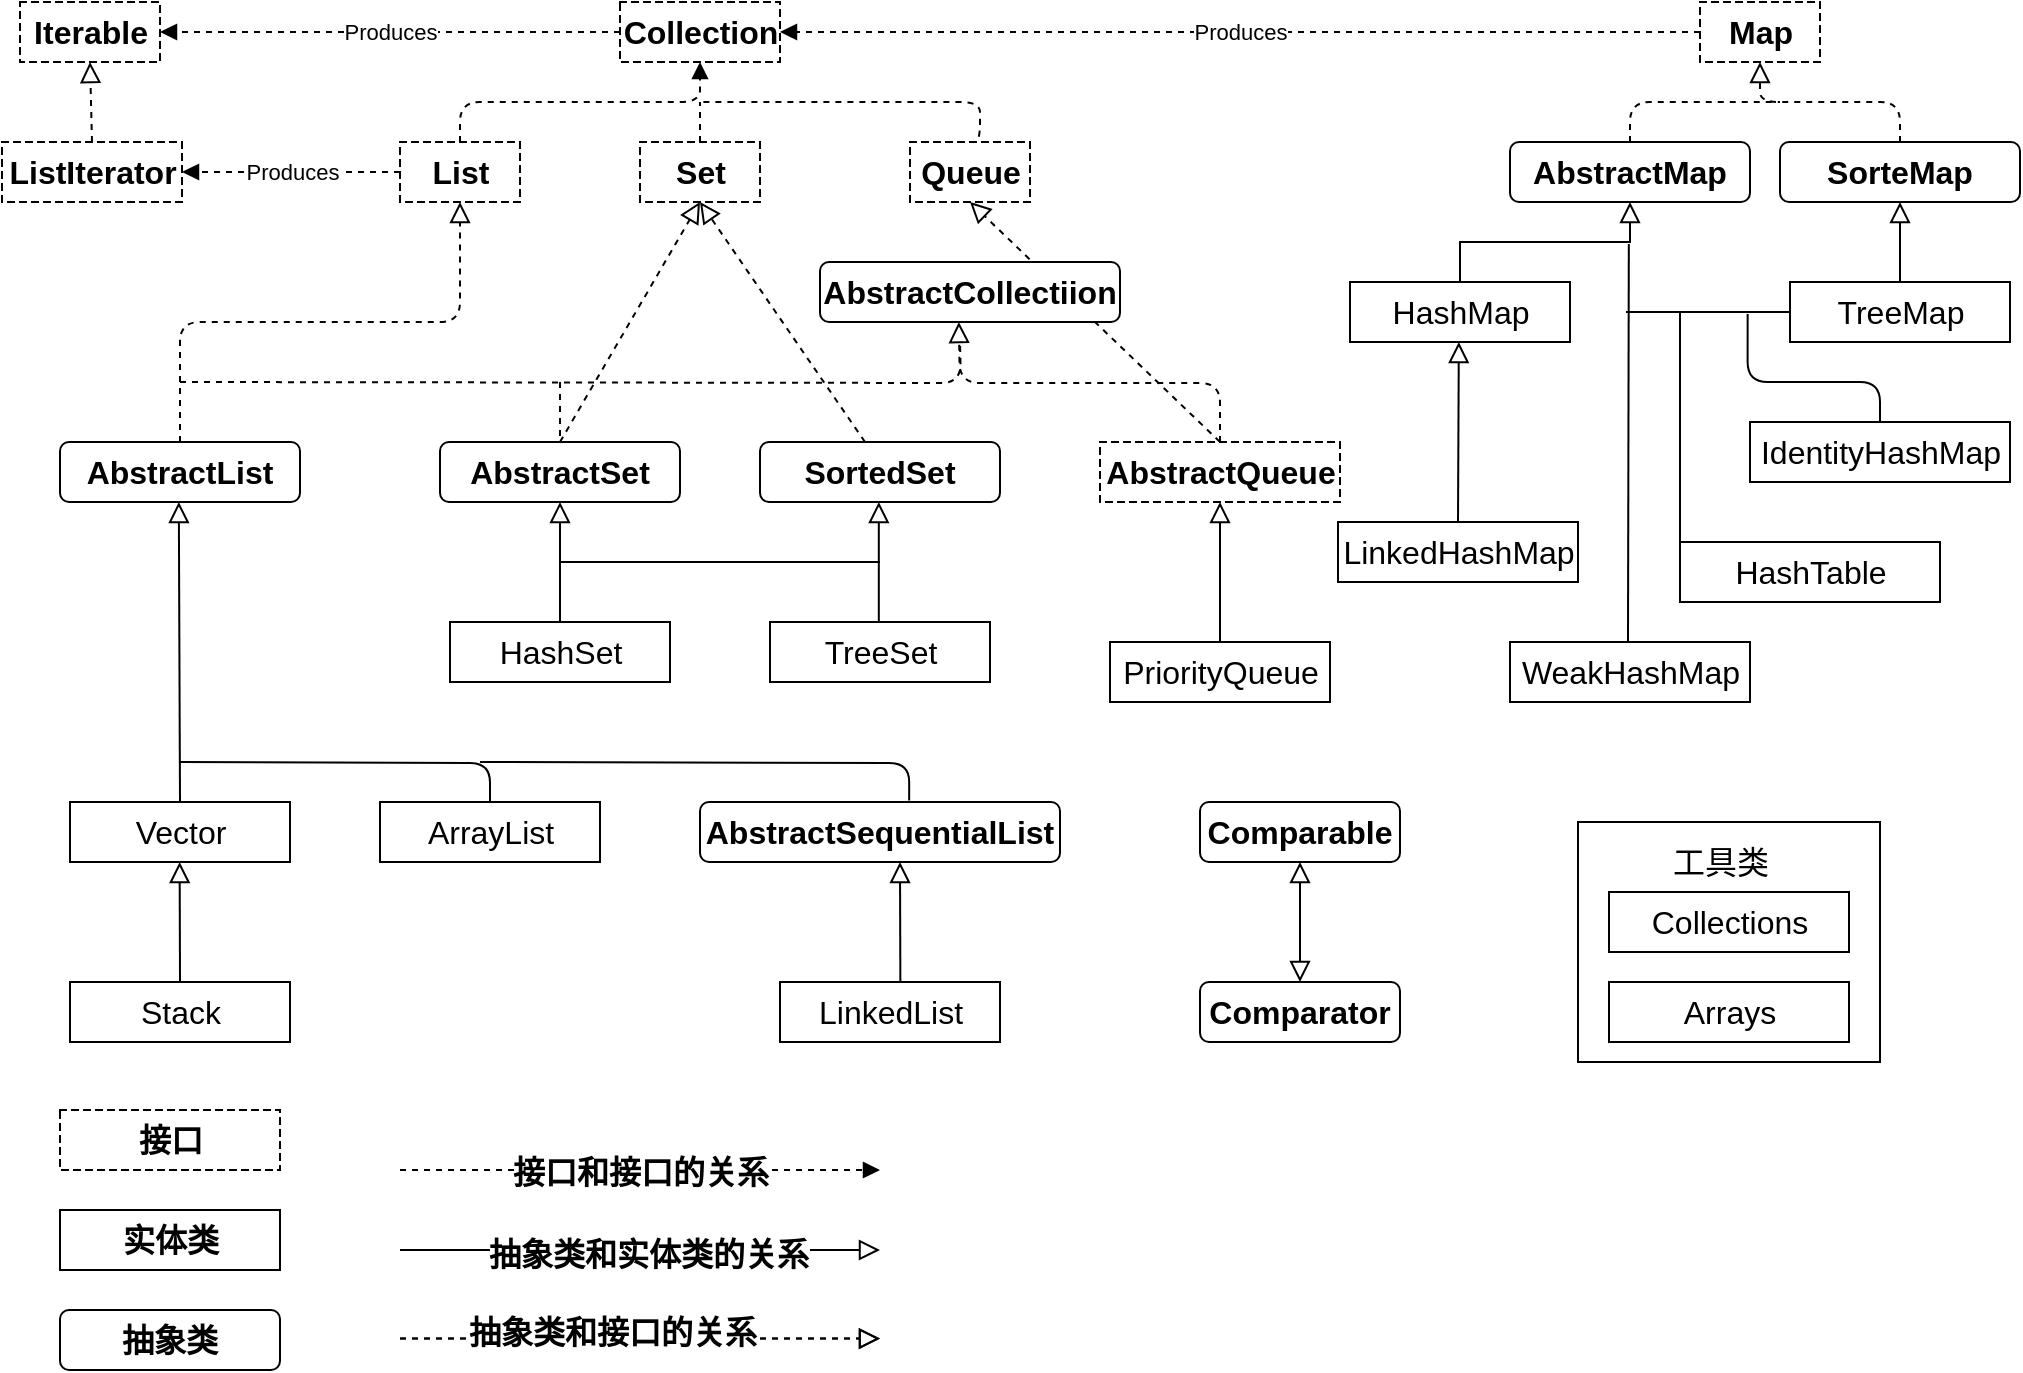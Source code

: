 <mxfile version="14.6.12" type="github">
  <diagram name="Page-1" id="e7e014a7-5840-1c2e-5031-d8a46d1fe8dd">
    <mxGraphModel dx="1237" dy="749" grid="1" gridSize="10" guides="1" tooltips="1" connect="1" arrows="1" fold="1" page="1" pageScale="1" pageWidth="1169" pageHeight="826" background="#ffffff" math="0" shadow="0">
      <root>
        <mxCell id="0" />
        <mxCell id="1" parent="0" />
        <mxCell id="dg4Ksw1on97DuJ25nvBi-41" value="&lt;b&gt;&lt;font style=&quot;font-size: 16px&quot;&gt;Iterable&lt;/font&gt;&lt;/b&gt;" style="shape=partialRectangle;html=1;top=1;align=center;dashed=1;" vertex="1" parent="1">
          <mxGeometry x="20" y="66" width="70" height="30" as="geometry" />
        </mxCell>
        <mxCell id="dg4Ksw1on97DuJ25nvBi-42" value="&lt;b&gt;&lt;font style=&quot;font-size: 16px&quot;&gt;Collection&lt;/font&gt;&lt;/b&gt;" style="shape=partialRectangle;html=1;top=1;align=center;dashed=1;" vertex="1" parent="1">
          <mxGeometry x="320" y="66" width="80" height="30" as="geometry" />
        </mxCell>
        <mxCell id="dg4Ksw1on97DuJ25nvBi-43" value="&lt;b&gt;&lt;font style=&quot;font-size: 16px&quot;&gt;Map&lt;/font&gt;&lt;/b&gt;" style="shape=partialRectangle;html=1;top=1;align=center;dashed=1;" vertex="1" parent="1">
          <mxGeometry x="860" y="66" width="60" height="30" as="geometry" />
        </mxCell>
        <mxCell id="dg4Ksw1on97DuJ25nvBi-56" value="" style="html=1;verticalAlign=bottom;labelBackgroundColor=none;endArrow=block;endFill=1;dashed=1;exitX=0;exitY=0.5;exitDx=0;exitDy=0;entryX=1;entryY=0.5;entryDx=0;entryDy=0;" edge="1" parent="1" source="dg4Ksw1on97DuJ25nvBi-42" target="dg4Ksw1on97DuJ25nvBi-41">
          <mxGeometry width="160" relative="1" as="geometry">
            <mxPoint x="280" y="186" as="sourcePoint" />
            <mxPoint x="220" y="76" as="targetPoint" />
          </mxGeometry>
        </mxCell>
        <mxCell id="dg4Ksw1on97DuJ25nvBi-59" value="Produces" style="edgeLabel;html=1;align=center;verticalAlign=middle;resizable=0;points=[];" vertex="1" connectable="0" parent="dg4Ksw1on97DuJ25nvBi-56">
          <mxGeometry y="-1" relative="1" as="geometry">
            <mxPoint as="offset" />
          </mxGeometry>
        </mxCell>
        <mxCell id="dg4Ksw1on97DuJ25nvBi-60" value="Produces" style="edgeLabel;html=1;align=center;verticalAlign=middle;resizable=0;points=[];" vertex="1" connectable="0" parent="dg4Ksw1on97DuJ25nvBi-56">
          <mxGeometry y="-1" relative="1" as="geometry">
            <mxPoint y="1" as="offset" />
          </mxGeometry>
        </mxCell>
        <mxCell id="dg4Ksw1on97DuJ25nvBi-64" value="" style="html=1;verticalAlign=bottom;labelBackgroundColor=none;endArrow=block;endFill=1;dashed=1;exitX=0;exitY=0.5;exitDx=0;exitDy=0;entryX=1;entryY=0.5;entryDx=0;entryDy=0;" edge="1" parent="1" source="dg4Ksw1on97DuJ25nvBi-43" target="dg4Ksw1on97DuJ25nvBi-42">
          <mxGeometry width="160" relative="1" as="geometry">
            <mxPoint x="510" y="80.5" as="sourcePoint" />
            <mxPoint x="410" y="80.5" as="targetPoint" />
          </mxGeometry>
        </mxCell>
        <mxCell id="dg4Ksw1on97DuJ25nvBi-65" value="Produces" style="edgeLabel;html=1;align=center;verticalAlign=middle;resizable=0;points=[];" vertex="1" connectable="0" parent="dg4Ksw1on97DuJ25nvBi-64">
          <mxGeometry y="-1" relative="1" as="geometry">
            <mxPoint as="offset" />
          </mxGeometry>
        </mxCell>
        <mxCell id="dg4Ksw1on97DuJ25nvBi-66" value="Produces" style="edgeLabel;html=1;align=center;verticalAlign=middle;resizable=0;points=[];" vertex="1" connectable="0" parent="dg4Ksw1on97DuJ25nvBi-64">
          <mxGeometry y="-1" relative="1" as="geometry">
            <mxPoint y="1" as="offset" />
          </mxGeometry>
        </mxCell>
        <mxCell id="dg4Ksw1on97DuJ25nvBi-67" value="&lt;b&gt;&lt;font style=&quot;font-size: 16px&quot;&gt;ListIterator&lt;/font&gt;&lt;/b&gt;" style="shape=partialRectangle;html=1;top=1;align=center;dashed=1;" vertex="1" parent="1">
          <mxGeometry x="11" y="136" width="90" height="30" as="geometry" />
        </mxCell>
        <mxCell id="dg4Ksw1on97DuJ25nvBi-68" value="&lt;b&gt;&lt;font style=&quot;font-size: 16px&quot;&gt;List&lt;/font&gt;&lt;/b&gt;" style="shape=partialRectangle;html=1;top=1;align=center;dashed=1;" vertex="1" parent="1">
          <mxGeometry x="210" y="136" width="60" height="30" as="geometry" />
        </mxCell>
        <mxCell id="dg4Ksw1on97DuJ25nvBi-70" value="&lt;b&gt;&lt;font style=&quot;font-size: 16px&quot;&gt;Set&lt;/font&gt;&lt;/b&gt;" style="shape=partialRectangle;html=1;top=1;align=center;dashed=1;" vertex="1" parent="1">
          <mxGeometry x="330" y="136" width="60" height="30" as="geometry" />
        </mxCell>
        <mxCell id="dg4Ksw1on97DuJ25nvBi-74" value="&lt;b&gt;&lt;font style=&quot;font-size: 16px&quot;&gt;Queue&lt;/font&gt;&lt;/b&gt;" style="shape=partialRectangle;html=1;top=1;align=center;dashed=1;" vertex="1" parent="1">
          <mxGeometry x="465" y="136" width="60" height="30" as="geometry" />
        </mxCell>
        <mxCell id="dg4Ksw1on97DuJ25nvBi-79" value="" style="html=1;verticalAlign=bottom;labelBackgroundColor=none;endArrow=block;endFill=1;dashed=1;entryX=1;entryY=0.5;entryDx=0;entryDy=0;exitX=0;exitY=0.5;exitDx=0;exitDy=0;" edge="1" parent="1" source="dg4Ksw1on97DuJ25nvBi-68" target="dg4Ksw1on97DuJ25nvBi-67">
          <mxGeometry width="160" relative="1" as="geometry">
            <mxPoint x="290" y="151" as="sourcePoint" />
            <mxPoint x="170" y="150.5" as="targetPoint" />
          </mxGeometry>
        </mxCell>
        <mxCell id="dg4Ksw1on97DuJ25nvBi-80" value="Produces" style="edgeLabel;html=1;align=center;verticalAlign=middle;resizable=0;points=[];" vertex="1" connectable="0" parent="dg4Ksw1on97DuJ25nvBi-79">
          <mxGeometry y="-1" relative="1" as="geometry">
            <mxPoint as="offset" />
          </mxGeometry>
        </mxCell>
        <mxCell id="dg4Ksw1on97DuJ25nvBi-81" value="Produces" style="edgeLabel;html=1;align=center;verticalAlign=middle;resizable=0;points=[];" vertex="1" connectable="0" parent="dg4Ksw1on97DuJ25nvBi-79">
          <mxGeometry y="-1" relative="1" as="geometry">
            <mxPoint y="1" as="offset" />
          </mxGeometry>
        </mxCell>
        <mxCell id="dg4Ksw1on97DuJ25nvBi-82" value="" style="html=1;verticalAlign=bottom;labelBackgroundColor=none;endArrow=block;endFill=1;dashed=1;entryX=0.5;entryY=1;entryDx=0;entryDy=0;exitX=0.5;exitY=0;exitDx=0;exitDy=0;edgeStyle=orthogonalEdgeStyle;" edge="1" parent="1" source="dg4Ksw1on97DuJ25nvBi-68" target="dg4Ksw1on97DuJ25nvBi-42">
          <mxGeometry width="160" relative="1" as="geometry">
            <mxPoint x="360" y="266" as="sourcePoint" />
            <mxPoint x="350" y="96" as="targetPoint" />
          </mxGeometry>
        </mxCell>
        <mxCell id="dg4Ksw1on97DuJ25nvBi-88" value="" style="endArrow=none;dashed=1;html=1;exitX=0.5;exitY=0;exitDx=0;exitDy=0;edgeStyle=orthogonalEdgeStyle;" edge="1" parent="1" source="dg4Ksw1on97DuJ25nvBi-74">
          <mxGeometry width="50" height="50" relative="1" as="geometry">
            <mxPoint x="570" y="136" as="sourcePoint" />
            <mxPoint x="360" y="116" as="targetPoint" />
            <Array as="points">
              <mxPoint x="500" y="136" />
              <mxPoint x="500" y="116" />
            </Array>
          </mxGeometry>
        </mxCell>
        <mxCell id="dg4Ksw1on97DuJ25nvBi-91" value="" style="endArrow=block;startArrow=none;endFill=0;startFill=0;endSize=8;html=1;verticalAlign=bottom;dashed=1;labelBackgroundColor=none;entryX=0.5;entryY=1;entryDx=0;entryDy=0;exitX=0.5;exitY=0;exitDx=0;exitDy=0;" edge="1" parent="1" source="dg4Ksw1on97DuJ25nvBi-67" target="dg4Ksw1on97DuJ25nvBi-41">
          <mxGeometry width="160" relative="1" as="geometry">
            <mxPoint x="50" y="136" as="sourcePoint" />
            <mxPoint x="560" y="266" as="targetPoint" />
          </mxGeometry>
        </mxCell>
        <mxCell id="dg4Ksw1on97DuJ25nvBi-93" value="" style="endArrow=block;startArrow=none;endFill=0;startFill=0;endSize=8;html=1;verticalAlign=bottom;dashed=1;labelBackgroundColor=none;exitX=0.5;exitY=0;exitDx=0;exitDy=0;edgeStyle=orthogonalEdgeStyle;entryX=0.5;entryY=1;entryDx=0;entryDy=0;" edge="1" parent="1" source="dg4Ksw1on97DuJ25nvBi-122" target="dg4Ksw1on97DuJ25nvBi-68">
          <mxGeometry width="160" relative="1" as="geometry">
            <mxPoint x="125" y="276" as="sourcePoint" />
            <mxPoint x="240" y="171" as="targetPoint" />
          </mxGeometry>
        </mxCell>
        <mxCell id="dg4Ksw1on97DuJ25nvBi-95" value="" style="endArrow=block;startArrow=none;endFill=0;startFill=0;endSize=8;html=1;verticalAlign=bottom;dashed=1;labelBackgroundColor=none;entryX=0.5;entryY=1;entryDx=0;entryDy=0;exitX=0.5;exitY=0;exitDx=0;exitDy=0;" edge="1" parent="1" source="dg4Ksw1on97DuJ25nvBi-125" target="dg4Ksw1on97DuJ25nvBi-70">
          <mxGeometry width="160" relative="1" as="geometry">
            <mxPoint x="312.5" y="286" as="sourcePoint" />
            <mxPoint x="420.0" y="166" as="targetPoint" />
          </mxGeometry>
        </mxCell>
        <mxCell id="dg4Ksw1on97DuJ25nvBi-96" value="" style="endArrow=block;startArrow=none;endFill=0;startFill=0;endSize=8;html=1;verticalAlign=bottom;dashed=1;labelBackgroundColor=none;entryX=0.5;entryY=1;entryDx=0;entryDy=0;exitX=0.5;exitY=0;exitDx=0;exitDy=0;" edge="1" parent="1" source="dg4Ksw1on97DuJ25nvBi-104" target="dg4Ksw1on97DuJ25nvBi-74">
          <mxGeometry width="160" relative="1" as="geometry">
            <mxPoint x="569.41" y="202" as="sourcePoint" />
            <mxPoint x="569.41" y="166" as="targetPoint" />
          </mxGeometry>
        </mxCell>
        <mxCell id="dg4Ksw1on97DuJ25nvBi-102" value="" style="endArrow=block;startArrow=none;endFill=0;startFill=0;endSize=8;html=1;verticalAlign=bottom;dashed=1;labelBackgroundColor=none;entryX=0.5;entryY=1;entryDx=0;entryDy=0;exitX=0.5;exitY=0;exitDx=0;exitDy=0;" edge="1" parent="1" target="dg4Ksw1on97DuJ25nvBi-70">
          <mxGeometry width="160" relative="1" as="geometry">
            <mxPoint x="442.5" y="286" as="sourcePoint" />
            <mxPoint x="430" y="176" as="targetPoint" />
          </mxGeometry>
        </mxCell>
        <mxCell id="dg4Ksw1on97DuJ25nvBi-104" value="&lt;span style=&quot;font-size: 16px&quot;&gt;&lt;b&gt;AbstractQueue&lt;/b&gt;&lt;/span&gt;" style="shape=partialRectangle;html=1;top=1;align=center;dashed=1;" vertex="1" parent="1">
          <mxGeometry x="560" y="286" width="120" height="30" as="geometry" />
        </mxCell>
        <mxCell id="dg4Ksw1on97DuJ25nvBi-105" value="" style="endArrow=block;startArrow=none;endFill=0;startFill=0;endSize=8;html=1;verticalAlign=bottom;dashed=1;labelBackgroundColor=none;entryX=0.5;entryY=1;entryDx=0;entryDy=0;exitX=0.5;exitY=0;exitDx=0;exitDy=0;edgeStyle=orthogonalEdgeStyle;" edge="1" parent="1" source="dg4Ksw1on97DuJ25nvBi-104">
          <mxGeometry width="160" relative="1" as="geometry">
            <mxPoint x="540" y="346" as="sourcePoint" />
            <mxPoint x="489.41" y="226" as="targetPoint" />
          </mxGeometry>
        </mxCell>
        <mxCell id="dg4Ksw1on97DuJ25nvBi-110" value="AbstractMap" style="rounded=1;whiteSpace=wrap;html=1;align=center;fontStyle=1;fontSize=16;" vertex="1" parent="1">
          <mxGeometry x="765" y="136" width="120" height="30" as="geometry" />
        </mxCell>
        <mxCell id="dg4Ksw1on97DuJ25nvBi-112" value="&lt;b style=&quot;font-size: 12px&quot;&gt;&lt;font style=&quot;font-size: 16px&quot;&gt;SorteMap&lt;/font&gt;&lt;/b&gt;" style="rounded=1;whiteSpace=wrap;html=1;align=center;fontStyle=1;fontSize=16;" vertex="1" parent="1">
          <mxGeometry x="900" y="136" width="120" height="30" as="geometry" />
        </mxCell>
        <mxCell id="dg4Ksw1on97DuJ25nvBi-117" value="" style="endArrow=block;startArrow=none;endFill=0;startFill=0;endSize=8;html=1;verticalAlign=bottom;dashed=1;labelBackgroundColor=none;exitX=0.5;exitY=0;exitDx=0;exitDy=0;entryX=0.5;entryY=1;entryDx=0;entryDy=0;edgeStyle=orthogonalEdgeStyle;" edge="1" parent="1" source="dg4Ksw1on97DuJ25nvBi-112" target="dg4Ksw1on97DuJ25nvBi-43">
          <mxGeometry width="160" relative="1" as="geometry">
            <mxPoint x="820" y="146" as="sourcePoint" />
            <mxPoint x="810" y="96" as="targetPoint" />
          </mxGeometry>
        </mxCell>
        <mxCell id="dg4Ksw1on97DuJ25nvBi-118" value="" style="endArrow=none;dashed=1;html=1;fontSize=16;exitX=0.5;exitY=0;exitDx=0;exitDy=0;edgeStyle=orthogonalEdgeStyle;" edge="1" parent="1" source="dg4Ksw1on97DuJ25nvBi-110">
          <mxGeometry width="50" height="50" relative="1" as="geometry">
            <mxPoint x="510" y="216" as="sourcePoint" />
            <mxPoint x="900" y="116" as="targetPoint" />
            <Array as="points">
              <mxPoint x="825" y="116" />
            </Array>
          </mxGeometry>
        </mxCell>
        <mxCell id="dg4Ksw1on97DuJ25nvBi-119" value="&lt;b&gt;AbstractCollectiion&lt;/b&gt;" style="rounded=1;whiteSpace=wrap;html=1;align=center;fontStyle=1;fontSize=16;" vertex="1" parent="1">
          <mxGeometry x="420" y="196" width="150" height="30" as="geometry" />
        </mxCell>
        <mxCell id="dg4Ksw1on97DuJ25nvBi-120" value="" style="endArrow=none;dashed=1;html=1;fontSize=16;edgeStyle=orthogonalEdgeStyle;" edge="1" parent="1">
          <mxGeometry width="50" height="50" relative="1" as="geometry">
            <mxPoint x="100" y="256" as="sourcePoint" />
            <mxPoint x="490" y="236" as="targetPoint" />
          </mxGeometry>
        </mxCell>
        <mxCell id="dg4Ksw1on97DuJ25nvBi-122" value="AbstractList" style="rounded=1;whiteSpace=wrap;html=1;align=center;fontStyle=1;fontSize=16;" vertex="1" parent="1">
          <mxGeometry x="40" y="286" width="120" height="30" as="geometry" />
        </mxCell>
        <mxCell id="dg4Ksw1on97DuJ25nvBi-124" value="" style="endArrow=none;dashed=1;html=1;fontSize=16;exitX=0.5;exitY=0;exitDx=0;exitDy=0;" edge="1" parent="1" source="dg4Ksw1on97DuJ25nvBi-70">
          <mxGeometry width="50" height="50" relative="1" as="geometry">
            <mxPoint x="360" y="126" as="sourcePoint" />
            <mxPoint x="360" y="116" as="targetPoint" />
          </mxGeometry>
        </mxCell>
        <mxCell id="dg4Ksw1on97DuJ25nvBi-125" value="&lt;b&gt;AbstractSet&lt;/b&gt;" style="rounded=1;whiteSpace=wrap;html=1;align=center;fontStyle=1;fontSize=16;" vertex="1" parent="1">
          <mxGeometry x="230" y="286" width="120" height="30" as="geometry" />
        </mxCell>
        <mxCell id="dg4Ksw1on97DuJ25nvBi-126" value="&lt;b&gt;SortedSet&lt;/b&gt;" style="rounded=1;whiteSpace=wrap;html=1;align=center;fontStyle=1;fontSize=16;" vertex="1" parent="1">
          <mxGeometry x="390" y="286" width="120" height="30" as="geometry" />
        </mxCell>
        <mxCell id="dg4Ksw1on97DuJ25nvBi-127" value="" style="endArrow=none;dashed=1;html=1;fontSize=16;entryX=0.5;entryY=0;entryDx=0;entryDy=0;" edge="1" parent="1" target="dg4Ksw1on97DuJ25nvBi-125">
          <mxGeometry width="50" height="50" relative="1" as="geometry">
            <mxPoint x="290" y="256" as="sourcePoint" />
            <mxPoint x="390" y="176" as="targetPoint" />
          </mxGeometry>
        </mxCell>
        <mxCell id="dg4Ksw1on97DuJ25nvBi-129" value="PriorityQueue" style="html=1;fontSize=16;align=center;" vertex="1" parent="1">
          <mxGeometry x="565" y="386" width="110" height="30" as="geometry" />
        </mxCell>
        <mxCell id="dg4Ksw1on97DuJ25nvBi-132" value="" style="endArrow=block;html=1;rounded=0;align=center;verticalAlign=bottom;endFill=0;labelBackgroundColor=none;endSize=8;fontSize=16;exitX=0.5;exitY=0;exitDx=0;exitDy=0;entryX=0.5;entryY=1;entryDx=0;entryDy=0;" edge="1" parent="1" source="dg4Ksw1on97DuJ25nvBi-129" target="dg4Ksw1on97DuJ25nvBi-104">
          <mxGeometry relative="1" as="geometry">
            <mxPoint x="450" y="446" as="sourcePoint" />
            <mxPoint x="630" y="316" as="targetPoint" />
          </mxGeometry>
        </mxCell>
        <mxCell id="dg4Ksw1on97DuJ25nvBi-134" value="HashMap" style="html=1;fontSize=16;align=center;" vertex="1" parent="1">
          <mxGeometry x="685" y="206" width="110" height="30" as="geometry" />
        </mxCell>
        <mxCell id="dg4Ksw1on97DuJ25nvBi-135" value="TreeMap" style="html=1;fontSize=16;align=center;" vertex="1" parent="1">
          <mxGeometry x="905" y="206" width="110" height="30" as="geometry" />
        </mxCell>
        <mxCell id="dg4Ksw1on97DuJ25nvBi-137" value="" style="endArrow=block;html=1;rounded=0;align=center;verticalAlign=bottom;endFill=0;labelBackgroundColor=none;endSize=8;fontSize=16;entryX=0.5;entryY=1;entryDx=0;entryDy=0;exitX=0.5;exitY=0;exitDx=0;exitDy=0;" edge="1" parent="1" source="dg4Ksw1on97DuJ25nvBi-135" target="dg4Ksw1on97DuJ25nvBi-112">
          <mxGeometry relative="1" as="geometry">
            <mxPoint x="879" y="196" as="sourcePoint" />
            <mxPoint x="879.41" y="166" as="targetPoint" />
          </mxGeometry>
        </mxCell>
        <mxCell id="dg4Ksw1on97DuJ25nvBi-139" value="" style="endArrow=block;html=1;rounded=0;align=center;verticalAlign=bottom;endFill=0;labelBackgroundColor=none;endSize=8;fontSize=16;entryX=0.5;entryY=1;entryDx=0;entryDy=0;exitX=0.5;exitY=0;exitDx=0;exitDy=0;edgeStyle=orthogonalEdgeStyle;" edge="1" parent="1" target="dg4Ksw1on97DuJ25nvBi-110">
          <mxGeometry relative="1" as="geometry">
            <mxPoint x="740" y="206" as="sourcePoint" />
            <mxPoint x="739.41" y="166" as="targetPoint" />
            <Array as="points">
              <mxPoint x="740" y="186" />
              <mxPoint x="825" y="186" />
            </Array>
          </mxGeometry>
        </mxCell>
        <mxCell id="dg4Ksw1on97DuJ25nvBi-140" value="HashSet" style="html=1;fontSize=16;align=center;" vertex="1" parent="1">
          <mxGeometry x="235" y="376" width="110" height="30" as="geometry" />
        </mxCell>
        <mxCell id="dg4Ksw1on97DuJ25nvBi-141" value="TreeSet" style="html=1;fontSize=16;align=center;" vertex="1" parent="1">
          <mxGeometry x="395" y="376" width="110" height="30" as="geometry" />
        </mxCell>
        <mxCell id="dg4Ksw1on97DuJ25nvBi-143" value="" style="endArrow=block;html=1;rounded=0;align=center;verticalAlign=bottom;endFill=0;labelBackgroundColor=none;endSize=8;fontSize=16;entryX=0.5;entryY=1;entryDx=0;entryDy=0;exitX=0.5;exitY=0;exitDx=0;exitDy=0;" edge="1" parent="1" source="dg4Ksw1on97DuJ25nvBi-140" target="dg4Ksw1on97DuJ25nvBi-125">
          <mxGeometry relative="1" as="geometry">
            <mxPoint x="290.0" y="366" as="sourcePoint" />
            <mxPoint x="289.41" y="326" as="targetPoint" />
          </mxGeometry>
        </mxCell>
        <mxCell id="dg4Ksw1on97DuJ25nvBi-144" value="" style="endArrow=block;html=1;rounded=0;align=center;verticalAlign=bottom;endFill=0;labelBackgroundColor=none;endSize=8;fontSize=16;entryX=0.5;entryY=1;entryDx=0;entryDy=0;exitX=0.5;exitY=0;exitDx=0;exitDy=0;" edge="1" parent="1">
          <mxGeometry relative="1" as="geometry">
            <mxPoint x="449.41" y="376" as="sourcePoint" />
            <mxPoint x="449.41" y="316" as="targetPoint" />
          </mxGeometry>
        </mxCell>
        <mxCell id="dg4Ksw1on97DuJ25nvBi-145" value="" style="endArrow=none;html=1;fontSize=16;" edge="1" parent="1">
          <mxGeometry width="50" height="50" relative="1" as="geometry">
            <mxPoint x="290" y="346" as="sourcePoint" />
            <mxPoint x="450" y="346" as="targetPoint" />
          </mxGeometry>
        </mxCell>
        <mxCell id="dg4Ksw1on97DuJ25nvBi-147" value="" style="endArrow=block;html=1;rounded=0;align=center;verticalAlign=bottom;endFill=0;labelBackgroundColor=none;endSize=8;fontSize=16;entryX=0.5;entryY=1;entryDx=0;entryDy=0;exitX=0.5;exitY=0;exitDx=0;exitDy=0;" edge="1" parent="1" source="dg4Ksw1on97DuJ25nvBi-148">
          <mxGeometry relative="1" as="geometry">
            <mxPoint x="99" y="436" as="sourcePoint" />
            <mxPoint x="99.41" y="316" as="targetPoint" />
          </mxGeometry>
        </mxCell>
        <mxCell id="dg4Ksw1on97DuJ25nvBi-148" value="Vector" style="html=1;fontSize=16;align=center;" vertex="1" parent="1">
          <mxGeometry x="45" y="466" width="110" height="30" as="geometry" />
        </mxCell>
        <mxCell id="dg4Ksw1on97DuJ25nvBi-149" value="" style="endArrow=block;html=1;rounded=0;align=center;verticalAlign=bottom;endFill=0;labelBackgroundColor=none;endSize=8;fontSize=16;entryX=0.5;entryY=1;entryDx=0;entryDy=0;" edge="1" parent="1">
          <mxGeometry relative="1" as="geometry">
            <mxPoint x="100" y="556" as="sourcePoint" />
            <mxPoint x="99.82" y="496" as="targetPoint" />
          </mxGeometry>
        </mxCell>
        <mxCell id="dg4Ksw1on97DuJ25nvBi-150" value="Stack" style="html=1;fontSize=16;align=center;" vertex="1" parent="1">
          <mxGeometry x="45" y="556" width="110" height="30" as="geometry" />
        </mxCell>
        <mxCell id="dg4Ksw1on97DuJ25nvBi-151" value="" style="endArrow=none;html=1;fontSize=16;entryX=0.5;entryY=0;entryDx=0;entryDy=0;edgeStyle=orthogonalEdgeStyle;" edge="1" parent="1" target="dg4Ksw1on97DuJ25nvBi-152">
          <mxGeometry width="50" height="50" relative="1" as="geometry">
            <mxPoint x="100.0" y="446" as="sourcePoint" />
            <mxPoint x="260.0" y="446" as="targetPoint" />
          </mxGeometry>
        </mxCell>
        <mxCell id="dg4Ksw1on97DuJ25nvBi-152" value="ArrayList" style="html=1;fontSize=16;align=center;" vertex="1" parent="1">
          <mxGeometry x="200" y="466" width="110" height="30" as="geometry" />
        </mxCell>
        <mxCell id="dg4Ksw1on97DuJ25nvBi-153" value="" style="endArrow=none;html=1;fontSize=16;entryX=0.581;entryY=-0.024;entryDx=0;entryDy=0;entryPerimeter=0;edgeStyle=orthogonalEdgeStyle;" edge="1" parent="1" target="dg4Ksw1on97DuJ25nvBi-155">
          <mxGeometry width="50" height="50" relative="1" as="geometry">
            <mxPoint x="250.0" y="446" as="sourcePoint" />
            <mxPoint x="410.0" y="446" as="targetPoint" />
          </mxGeometry>
        </mxCell>
        <mxCell id="dg4Ksw1on97DuJ25nvBi-155" value="&lt;b&gt;AbstractSequentialList&lt;/b&gt;" style="rounded=1;whiteSpace=wrap;html=1;align=center;fontStyle=1;fontSize=16;" vertex="1" parent="1">
          <mxGeometry x="360" y="466" width="180" height="30" as="geometry" />
        </mxCell>
        <mxCell id="dg4Ksw1on97DuJ25nvBi-156" value="" style="endArrow=block;html=1;rounded=0;align=center;verticalAlign=bottom;endFill=0;labelBackgroundColor=none;endSize=8;fontSize=16;entryX=0.5;entryY=1;entryDx=0;entryDy=0;" edge="1" parent="1">
          <mxGeometry relative="1" as="geometry">
            <mxPoint x="460.18" y="556" as="sourcePoint" />
            <mxPoint x="460.0" y="496" as="targetPoint" />
          </mxGeometry>
        </mxCell>
        <mxCell id="dg4Ksw1on97DuJ25nvBi-157" value="LinkedList" style="html=1;fontSize=16;align=center;" vertex="1" parent="1">
          <mxGeometry x="400" y="556" width="110" height="30" as="geometry" />
        </mxCell>
        <mxCell id="dg4Ksw1on97DuJ25nvBi-159" value="" style="endArrow=block;html=1;rounded=0;align=center;verticalAlign=bottom;endFill=0;labelBackgroundColor=none;endSize=8;fontSize=16;exitX=0.5;exitY=0;exitDx=0;exitDy=0;entryX=0.5;entryY=1;entryDx=0;entryDy=0;" edge="1" parent="1" source="dg4Ksw1on97DuJ25nvBi-160">
          <mxGeometry relative="1" as="geometry">
            <mxPoint x="739.41" y="306" as="sourcePoint" />
            <mxPoint x="739.41" y="236" as="targetPoint" />
          </mxGeometry>
        </mxCell>
        <mxCell id="dg4Ksw1on97DuJ25nvBi-160" value="LinkedHashMap" style="html=1;fontSize=16;align=center;" vertex="1" parent="1">
          <mxGeometry x="679" y="326" width="120" height="30" as="geometry" />
        </mxCell>
        <mxCell id="dg4Ksw1on97DuJ25nvBi-162" value="" style="endArrow=none;html=1;fontSize=16;" edge="1" parent="1">
          <mxGeometry width="50" height="50" relative="1" as="geometry">
            <mxPoint x="824.41" y="187" as="sourcePoint" />
            <mxPoint x="824" y="386" as="targetPoint" />
          </mxGeometry>
        </mxCell>
        <mxCell id="dg4Ksw1on97DuJ25nvBi-163" value="" style="endArrow=none;html=1;fontSize=16;exitX=0;exitY=0.5;exitDx=0;exitDy=0;" edge="1" parent="1" source="dg4Ksw1on97DuJ25nvBi-135">
          <mxGeometry width="50" height="50" relative="1" as="geometry">
            <mxPoint x="885" y="216" as="sourcePoint" />
            <mxPoint x="823" y="221" as="targetPoint" />
          </mxGeometry>
        </mxCell>
        <mxCell id="dg4Ksw1on97DuJ25nvBi-164" value="WeakHashMap" style="html=1;fontSize=16;align=center;" vertex="1" parent="1">
          <mxGeometry x="765" y="386" width="120" height="30" as="geometry" />
        </mxCell>
        <mxCell id="dg4Ksw1on97DuJ25nvBi-167" value="IdentityHashMap" style="html=1;fontSize=16;align=center;" vertex="1" parent="1">
          <mxGeometry x="885" y="276" width="130" height="30" as="geometry" />
        </mxCell>
        <mxCell id="dg4Ksw1on97DuJ25nvBi-165" value="" style="endArrow=none;html=1;fontSize=16;entryX=0.5;entryY=0;entryDx=0;entryDy=0;edgeStyle=orthogonalEdgeStyle;" edge="1" parent="1" target="dg4Ksw1on97DuJ25nvBi-167">
          <mxGeometry width="50" height="50" relative="1" as="geometry">
            <mxPoint x="883.82" y="222" as="sourcePoint" />
            <mxPoint x="884" y="282" as="targetPoint" />
            <Array as="points">
              <mxPoint x="884" y="256" />
              <mxPoint x="950" y="256" />
            </Array>
          </mxGeometry>
        </mxCell>
        <mxCell id="dg4Ksw1on97DuJ25nvBi-170" value="HashTable" style="html=1;fontSize=16;align=center;" vertex="1" parent="1">
          <mxGeometry x="850" y="336" width="130" height="30" as="geometry" />
        </mxCell>
        <mxCell id="dg4Ksw1on97DuJ25nvBi-171" value="" style="endArrow=none;html=1;fontSize=16;exitX=0;exitY=0.25;exitDx=0;exitDy=0;" edge="1" parent="1">
          <mxGeometry width="50" height="50" relative="1" as="geometry">
            <mxPoint x="850" y="338.5" as="sourcePoint" />
            <mxPoint x="850" y="221" as="targetPoint" />
          </mxGeometry>
        </mxCell>
        <mxCell id="dg4Ksw1on97DuJ25nvBi-172" value="&lt;b&gt;Comparable&lt;/b&gt;" style="rounded=1;whiteSpace=wrap;html=1;align=center;fontStyle=1;fontSize=16;" vertex="1" parent="1">
          <mxGeometry x="610" y="466" width="100" height="30" as="geometry" />
        </mxCell>
        <mxCell id="dg4Ksw1on97DuJ25nvBi-173" value="&lt;b&gt;Comparator&lt;/b&gt;" style="rounded=1;whiteSpace=wrap;html=1;align=center;fontStyle=1;fontSize=16;" vertex="1" parent="1">
          <mxGeometry x="610" y="556" width="100" height="30" as="geometry" />
        </mxCell>
        <mxCell id="dg4Ksw1on97DuJ25nvBi-177" value="" style="group" vertex="1" connectable="0" parent="1">
          <mxGeometry x="660" y="496" height="60" as="geometry" />
        </mxCell>
        <mxCell id="dg4Ksw1on97DuJ25nvBi-175" value="" style="endArrow=block;html=1;rounded=0;align=center;verticalAlign=bottom;endFill=0;labelBackgroundColor=none;endSize=8;fontSize=16;exitX=0.5;exitY=0;exitDx=0;exitDy=0;entryX=0.5;entryY=1;entryDx=0;entryDy=0;" edge="1" parent="dg4Ksw1on97DuJ25nvBi-177">
          <mxGeometry relative="1" as="geometry">
            <mxPoint y="42" as="sourcePoint" />
            <mxPoint as="targetPoint" />
          </mxGeometry>
        </mxCell>
        <mxCell id="dg4Ksw1on97DuJ25nvBi-176" value="" style="endArrow=block;html=1;rounded=0;align=center;verticalAlign=bottom;endFill=0;labelBackgroundColor=none;endSize=8;fontSize=16;" edge="1" parent="dg4Ksw1on97DuJ25nvBi-177">
          <mxGeometry relative="1" as="geometry">
            <mxPoint y="42" as="sourcePoint" />
            <mxPoint y="60" as="targetPoint" />
          </mxGeometry>
        </mxCell>
        <mxCell id="dg4Ksw1on97DuJ25nvBi-180" value="" style="rounded=0;whiteSpace=wrap;html=1;fontSize=16;align=center;" vertex="1" parent="1">
          <mxGeometry x="799" y="476" width="151" height="120" as="geometry" />
        </mxCell>
        <mxCell id="dg4Ksw1on97DuJ25nvBi-181" value="Collections" style="rounded=0;whiteSpace=wrap;html=1;fontSize=16;align=center;" vertex="1" parent="1">
          <mxGeometry x="814.5" y="511" width="120" height="30" as="geometry" />
        </mxCell>
        <mxCell id="dg4Ksw1on97DuJ25nvBi-182" value="Arrays" style="rounded=0;whiteSpace=wrap;html=1;fontSize=16;align=center;" vertex="1" parent="1">
          <mxGeometry x="814.5" y="556" width="120" height="30" as="geometry" />
        </mxCell>
        <mxCell id="dg4Ksw1on97DuJ25nvBi-183" value="工具类" style="text;html=1;resizable=0;autosize=1;align=center;verticalAlign=middle;points=[];fillColor=none;strokeColor=none;rounded=0;fontSize=16;" vertex="1" parent="1">
          <mxGeometry x="840" y="486" width="60" height="20" as="geometry" />
        </mxCell>
        <mxCell id="dg4Ksw1on97DuJ25nvBi-184" value="实体类" style="html=1;fontSize=16;align=center;fontStyle=1" vertex="1" parent="1">
          <mxGeometry x="40" y="670" width="110" height="30" as="geometry" />
        </mxCell>
        <mxCell id="dg4Ksw1on97DuJ25nvBi-185" value="&lt;span&gt;抽象类&lt;/span&gt;" style="rounded=1;whiteSpace=wrap;html=1;align=center;fontStyle=1;fontSize=16;" vertex="1" parent="1">
          <mxGeometry x="40" y="720" width="110" height="30" as="geometry" />
        </mxCell>
        <mxCell id="dg4Ksw1on97DuJ25nvBi-186" value="&lt;span&gt;&lt;font style=&quot;font-size: 16px&quot;&gt;接口&lt;/font&gt;&lt;/span&gt;" style="shape=partialRectangle;html=1;top=1;align=center;dashed=1;fontStyle=1" vertex="1" parent="1">
          <mxGeometry x="40" y="620" width="110" height="30" as="geometry" />
        </mxCell>
        <mxCell id="dg4Ksw1on97DuJ25nvBi-188" value="" style="endArrow=block;html=1;rounded=0;align=center;verticalAlign=bottom;endFill=0;labelBackgroundColor=none;endSize=8;fontSize=16;exitX=0.5;exitY=0;exitDx=0;exitDy=0;" edge="1" parent="1">
          <mxGeometry relative="1" as="geometry">
            <mxPoint x="210.0" y="690.0" as="sourcePoint" />
            <mxPoint x="450" y="690" as="targetPoint" />
          </mxGeometry>
        </mxCell>
        <mxCell id="dg4Ksw1on97DuJ25nvBi-189" value="抽象类和实体类的关系" style="edgeLabel;html=1;align=center;verticalAlign=middle;resizable=0;points=[];fontSize=16;fontStyle=1" vertex="1" connectable="0" parent="dg4Ksw1on97DuJ25nvBi-188">
          <mxGeometry x="0.029" y="-2" relative="1" as="geometry">
            <mxPoint as="offset" />
          </mxGeometry>
        </mxCell>
        <mxCell id="dg4Ksw1on97DuJ25nvBi-190" value="" style="html=1;verticalAlign=bottom;labelBackgroundColor=none;endArrow=block;endFill=1;dashed=1;" edge="1" parent="1">
          <mxGeometry width="160" relative="1" as="geometry">
            <mxPoint x="210" y="650" as="sourcePoint" />
            <mxPoint x="450" y="650" as="targetPoint" />
          </mxGeometry>
        </mxCell>
        <mxCell id="dg4Ksw1on97DuJ25nvBi-191" value="接口和接口的关系" style="edgeLabel;html=1;align=center;verticalAlign=middle;resizable=0;points=[];fontSize=16;fontStyle=1" vertex="1" connectable="0" parent="dg4Ksw1on97DuJ25nvBi-190">
          <mxGeometry y="-1" relative="1" as="geometry">
            <mxPoint as="offset" />
          </mxGeometry>
        </mxCell>
        <mxCell id="dg4Ksw1on97DuJ25nvBi-193" value="" style="endArrow=block;startArrow=none;endFill=0;startFill=0;endSize=8;html=1;verticalAlign=bottom;dashed=1;labelBackgroundColor=none;" edge="1" parent="1">
          <mxGeometry width="160" relative="1" as="geometry">
            <mxPoint x="210" y="734.29" as="sourcePoint" />
            <mxPoint x="450" y="734.29" as="targetPoint" />
          </mxGeometry>
        </mxCell>
        <mxCell id="dg4Ksw1on97DuJ25nvBi-194" value="" style="endArrow=block;startArrow=none;endFill=0;startFill=0;endSize=8;html=1;verticalAlign=bottom;dashed=1;labelBackgroundColor=none;" edge="1" parent="1">
          <mxGeometry width="160" relative="1" as="geometry">
            <mxPoint x="210" y="734.29" as="sourcePoint" />
            <mxPoint x="450" y="734.29" as="targetPoint" />
          </mxGeometry>
        </mxCell>
        <mxCell id="dg4Ksw1on97DuJ25nvBi-195" value="抽象类和接口的关系" style="edgeLabel;html=1;align=center;verticalAlign=middle;resizable=0;points=[];fontSize=16;fontStyle=1" vertex="1" connectable="0" parent="dg4Ksw1on97DuJ25nvBi-194">
          <mxGeometry x="-0.118" y="4" relative="1" as="geometry">
            <mxPoint as="offset" />
          </mxGeometry>
        </mxCell>
      </root>
    </mxGraphModel>
  </diagram>
</mxfile>
